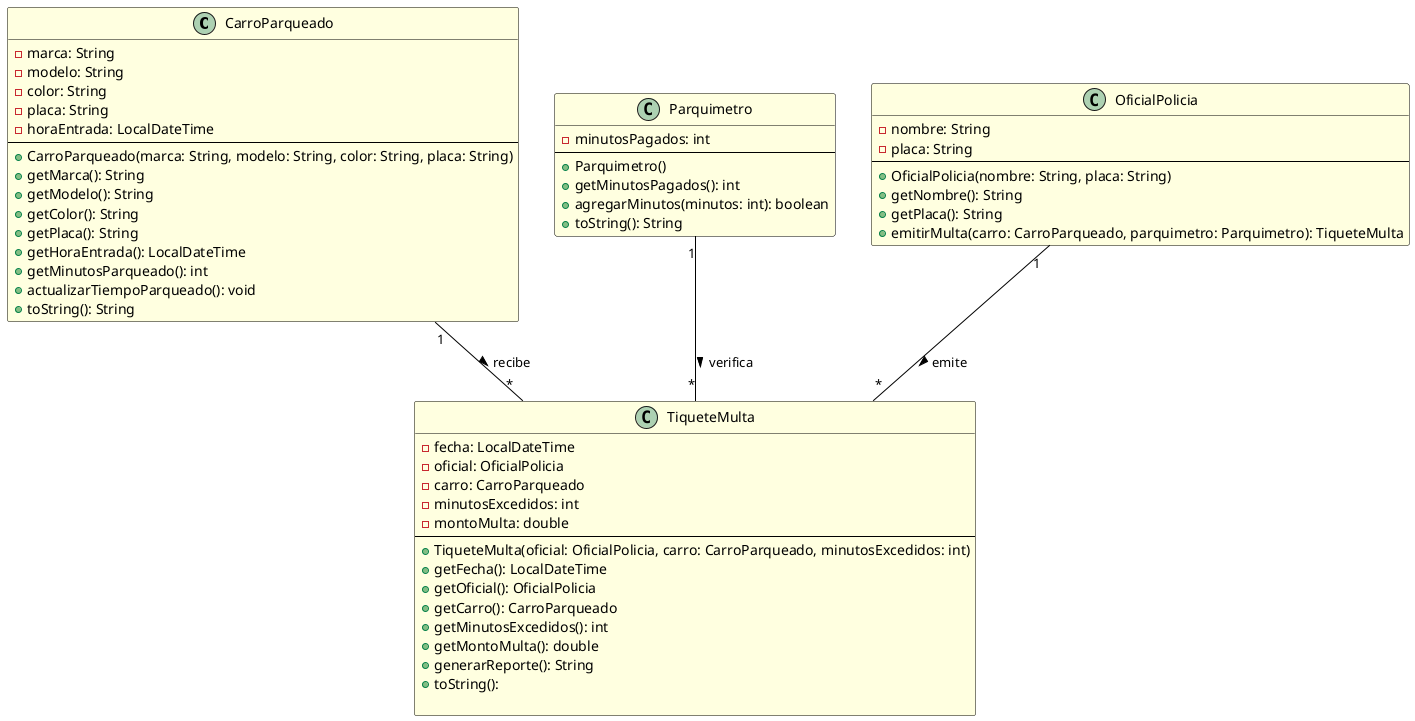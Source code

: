 @startuml "Sistema de Control de Parqueo"

skinparam class {
    BackgroundColor LightYellow
    BorderColor Black
    ArrowColor Black
}

class CarroParqueado {
    -marca: String
    -modelo: String
    -color: String
    -placa: String
    -horaEntrada: LocalDateTime
    --
    +CarroParqueado(marca: String, modelo: String, color: String, placa: String)
    +getMarca(): String
    +getModelo(): String
    +getColor(): String
    +getPlaca(): String
    +getHoraEntrada(): LocalDateTime
    +getMinutosParqueado(): int
    +actualizarTiempoParqueado(): void
    +toString(): String
}

class Parquimetro {
    -minutosPagados: int
    --
    +Parquimetro()
    +getMinutosPagados(): int
    +agregarMinutos(minutos: int): boolean
    +toString(): String
}

class TiqueteMulta {
    -fecha: LocalDateTime
    -oficial: OficialPolicia
    -carro: CarroParqueado
    -minutosExcedidos: int
    -montoMulta: double
    --
    +TiqueteMulta(oficial: OficialPolicia, carro: CarroParqueado, minutosExcedidos: int)
    +getFecha(): LocalDateTime
    +getOficial(): OficialPolicia
    +getCarro(): CarroParqueado
    +getMinutosExcedidos(): int
    +getMontoMulta(): double
    +generarReporte(): String
    +toString(): 
    
}

class OficialPolicia {
    -nombre: String
    -placa: String
    --
    +OficialPolicia(nombre: String, placa: String)
    +getNombre(): String
    +getPlaca(): String
    +emitirMulta(carro: CarroParqueado, parquimetro: Parquimetro): TiqueteMulta
}

' Relaciones
OficialPolicia "1" -- "*" TiqueteMulta : emite >
CarroParqueado "1" -- "*" TiqueteMulta : recibe >
Parquimetro "1" -- "*" TiqueteMulta : verifica >

@enduml 